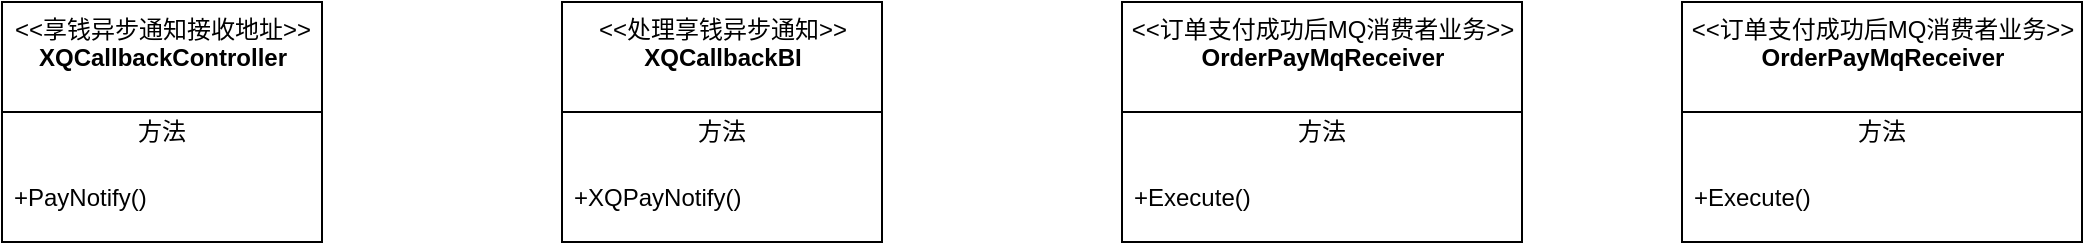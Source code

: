 <mxfile version="14.4.4" type="github">
  <diagram id="C5RBs43oDa-KdzZeNtuy" name="Page-1">
    <mxGraphModel dx="1422" dy="794" grid="1" gridSize="10" guides="1" tooltips="1" connect="1" arrows="1" fold="1" page="1" pageScale="1" pageWidth="827" pageHeight="1169" math="0" shadow="0">
      <root>
        <mxCell id="WIyWlLk6GJQsqaUBKTNV-0" />
        <mxCell id="WIyWlLk6GJQsqaUBKTNV-1" parent="WIyWlLk6GJQsqaUBKTNV-0" />
        <mxCell id="4BXCVqnNxp8ddijggPDn-0" value="&amp;lt;&amp;lt;享钱异步通知接收地址&amp;gt;&amp;gt;&lt;br&gt;&lt;b&gt;XQCallbackController&lt;/b&gt;" style="swimlane;fontStyle=0;align=center;verticalAlign=top;childLayout=stackLayout;horizontal=1;startSize=55;horizontalStack=0;resizeParent=1;resizeParentMax=0;resizeLast=0;collapsible=0;marginBottom=0;html=1;" vertex="1" parent="WIyWlLk6GJQsqaUBKTNV-1">
          <mxGeometry x="40" y="80" width="160" height="120" as="geometry" />
        </mxCell>
        <mxCell id="4BXCVqnNxp8ddijggPDn-6" value="方法" style="text;html=1;strokeColor=none;fillColor=none;align=center;verticalAlign=middle;spacingLeft=4;spacingRight=4;overflow=hidden;rotatable=0;points=[[0,0.5],[1,0.5]];portConstraint=eastwest;" vertex="1" parent="4BXCVqnNxp8ddijggPDn-0">
          <mxGeometry y="55" width="160" height="20" as="geometry" />
        </mxCell>
        <mxCell id="4BXCVqnNxp8ddijggPDn-7" value="+PayNotify()" style="text;html=1;strokeColor=none;fillColor=none;align=left;verticalAlign=middle;spacingLeft=4;spacingRight=4;overflow=hidden;rotatable=0;points=[[0,0.5],[1,0.5]];portConstraint=eastwest;" vertex="1" parent="4BXCVqnNxp8ddijggPDn-0">
          <mxGeometry y="75" width="160" height="45" as="geometry" />
        </mxCell>
        <mxCell id="4BXCVqnNxp8ddijggPDn-8" value="&amp;lt;&amp;lt;处理享钱异步通知&amp;gt;&amp;gt;&lt;br&gt;&lt;b&gt;XQCallbackBI&lt;/b&gt;" style="swimlane;fontStyle=0;align=center;verticalAlign=top;childLayout=stackLayout;horizontal=1;startSize=55;horizontalStack=0;resizeParent=1;resizeParentMax=0;resizeLast=0;collapsible=0;marginBottom=0;html=1;" vertex="1" parent="WIyWlLk6GJQsqaUBKTNV-1">
          <mxGeometry x="320" y="80" width="160" height="120" as="geometry" />
        </mxCell>
        <mxCell id="4BXCVqnNxp8ddijggPDn-9" value="方法" style="text;html=1;strokeColor=none;fillColor=none;align=center;verticalAlign=middle;spacingLeft=4;spacingRight=4;overflow=hidden;rotatable=0;points=[[0,0.5],[1,0.5]];portConstraint=eastwest;" vertex="1" parent="4BXCVqnNxp8ddijggPDn-8">
          <mxGeometry y="55" width="160" height="20" as="geometry" />
        </mxCell>
        <mxCell id="4BXCVqnNxp8ddijggPDn-10" value="+XQPayNotify()" style="text;html=1;strokeColor=none;fillColor=none;align=left;verticalAlign=middle;spacingLeft=4;spacingRight=4;overflow=hidden;rotatable=0;points=[[0,0.5],[1,0.5]];portConstraint=eastwest;" vertex="1" parent="4BXCVqnNxp8ddijggPDn-8">
          <mxGeometry y="75" width="160" height="45" as="geometry" />
        </mxCell>
        <mxCell id="4BXCVqnNxp8ddijggPDn-11" value="&amp;lt;&amp;lt;订单支付成功后MQ消费者业务&amp;gt;&amp;gt;&lt;br&gt;&lt;b&gt;OrderPayMqReceiver&lt;/b&gt;" style="swimlane;fontStyle=0;align=center;verticalAlign=top;childLayout=stackLayout;horizontal=1;startSize=55;horizontalStack=0;resizeParent=1;resizeParentMax=0;resizeLast=0;collapsible=0;marginBottom=0;html=1;" vertex="1" parent="WIyWlLk6GJQsqaUBKTNV-1">
          <mxGeometry x="600" y="80" width="200" height="120" as="geometry" />
        </mxCell>
        <mxCell id="4BXCVqnNxp8ddijggPDn-12" value="方法" style="text;html=1;strokeColor=none;fillColor=none;align=center;verticalAlign=middle;spacingLeft=4;spacingRight=4;overflow=hidden;rotatable=0;points=[[0,0.5],[1,0.5]];portConstraint=eastwest;" vertex="1" parent="4BXCVqnNxp8ddijggPDn-11">
          <mxGeometry y="55" width="200" height="20" as="geometry" />
        </mxCell>
        <mxCell id="4BXCVqnNxp8ddijggPDn-13" value="+Execute()" style="text;html=1;strokeColor=none;fillColor=none;align=left;verticalAlign=middle;spacingLeft=4;spacingRight=4;overflow=hidden;rotatable=0;points=[[0,0.5],[1,0.5]];portConstraint=eastwest;" vertex="1" parent="4BXCVqnNxp8ddijggPDn-11">
          <mxGeometry y="75" width="200" height="45" as="geometry" />
        </mxCell>
        <mxCell id="4BXCVqnNxp8ddijggPDn-14" value="&amp;lt;&amp;lt;订单支付成功后MQ消费者业务&amp;gt;&amp;gt;&lt;br&gt;&lt;b&gt;OrderPayMqReceiver&lt;/b&gt;" style="swimlane;fontStyle=0;align=center;verticalAlign=top;childLayout=stackLayout;horizontal=1;startSize=55;horizontalStack=0;resizeParent=1;resizeParentMax=0;resizeLast=0;collapsible=0;marginBottom=0;html=1;" vertex="1" parent="WIyWlLk6GJQsqaUBKTNV-1">
          <mxGeometry x="880" y="80" width="200" height="120" as="geometry" />
        </mxCell>
        <mxCell id="4BXCVqnNxp8ddijggPDn-15" value="方法" style="text;html=1;strokeColor=none;fillColor=none;align=center;verticalAlign=middle;spacingLeft=4;spacingRight=4;overflow=hidden;rotatable=0;points=[[0,0.5],[1,0.5]];portConstraint=eastwest;" vertex="1" parent="4BXCVqnNxp8ddijggPDn-14">
          <mxGeometry y="55" width="200" height="20" as="geometry" />
        </mxCell>
        <mxCell id="4BXCVqnNxp8ddijggPDn-16" value="+Execute()" style="text;html=1;strokeColor=none;fillColor=none;align=left;verticalAlign=middle;spacingLeft=4;spacingRight=4;overflow=hidden;rotatable=0;points=[[0,0.5],[1,0.5]];portConstraint=eastwest;" vertex="1" parent="4BXCVqnNxp8ddijggPDn-14">
          <mxGeometry y="75" width="200" height="45" as="geometry" />
        </mxCell>
      </root>
    </mxGraphModel>
  </diagram>
</mxfile>
